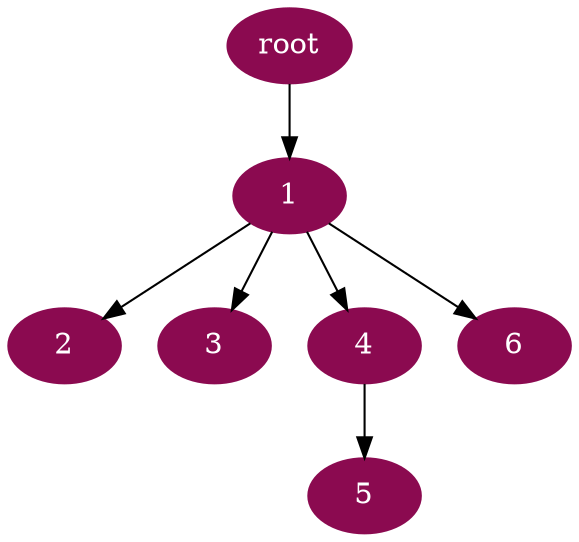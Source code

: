 digraph G {
node [color=deeppink4, style=filled, fontcolor=white];
"root" -> 1;
1 -> 2;
1 -> 3;
1 -> 4;
4 -> 5;
1 -> 6;
}
